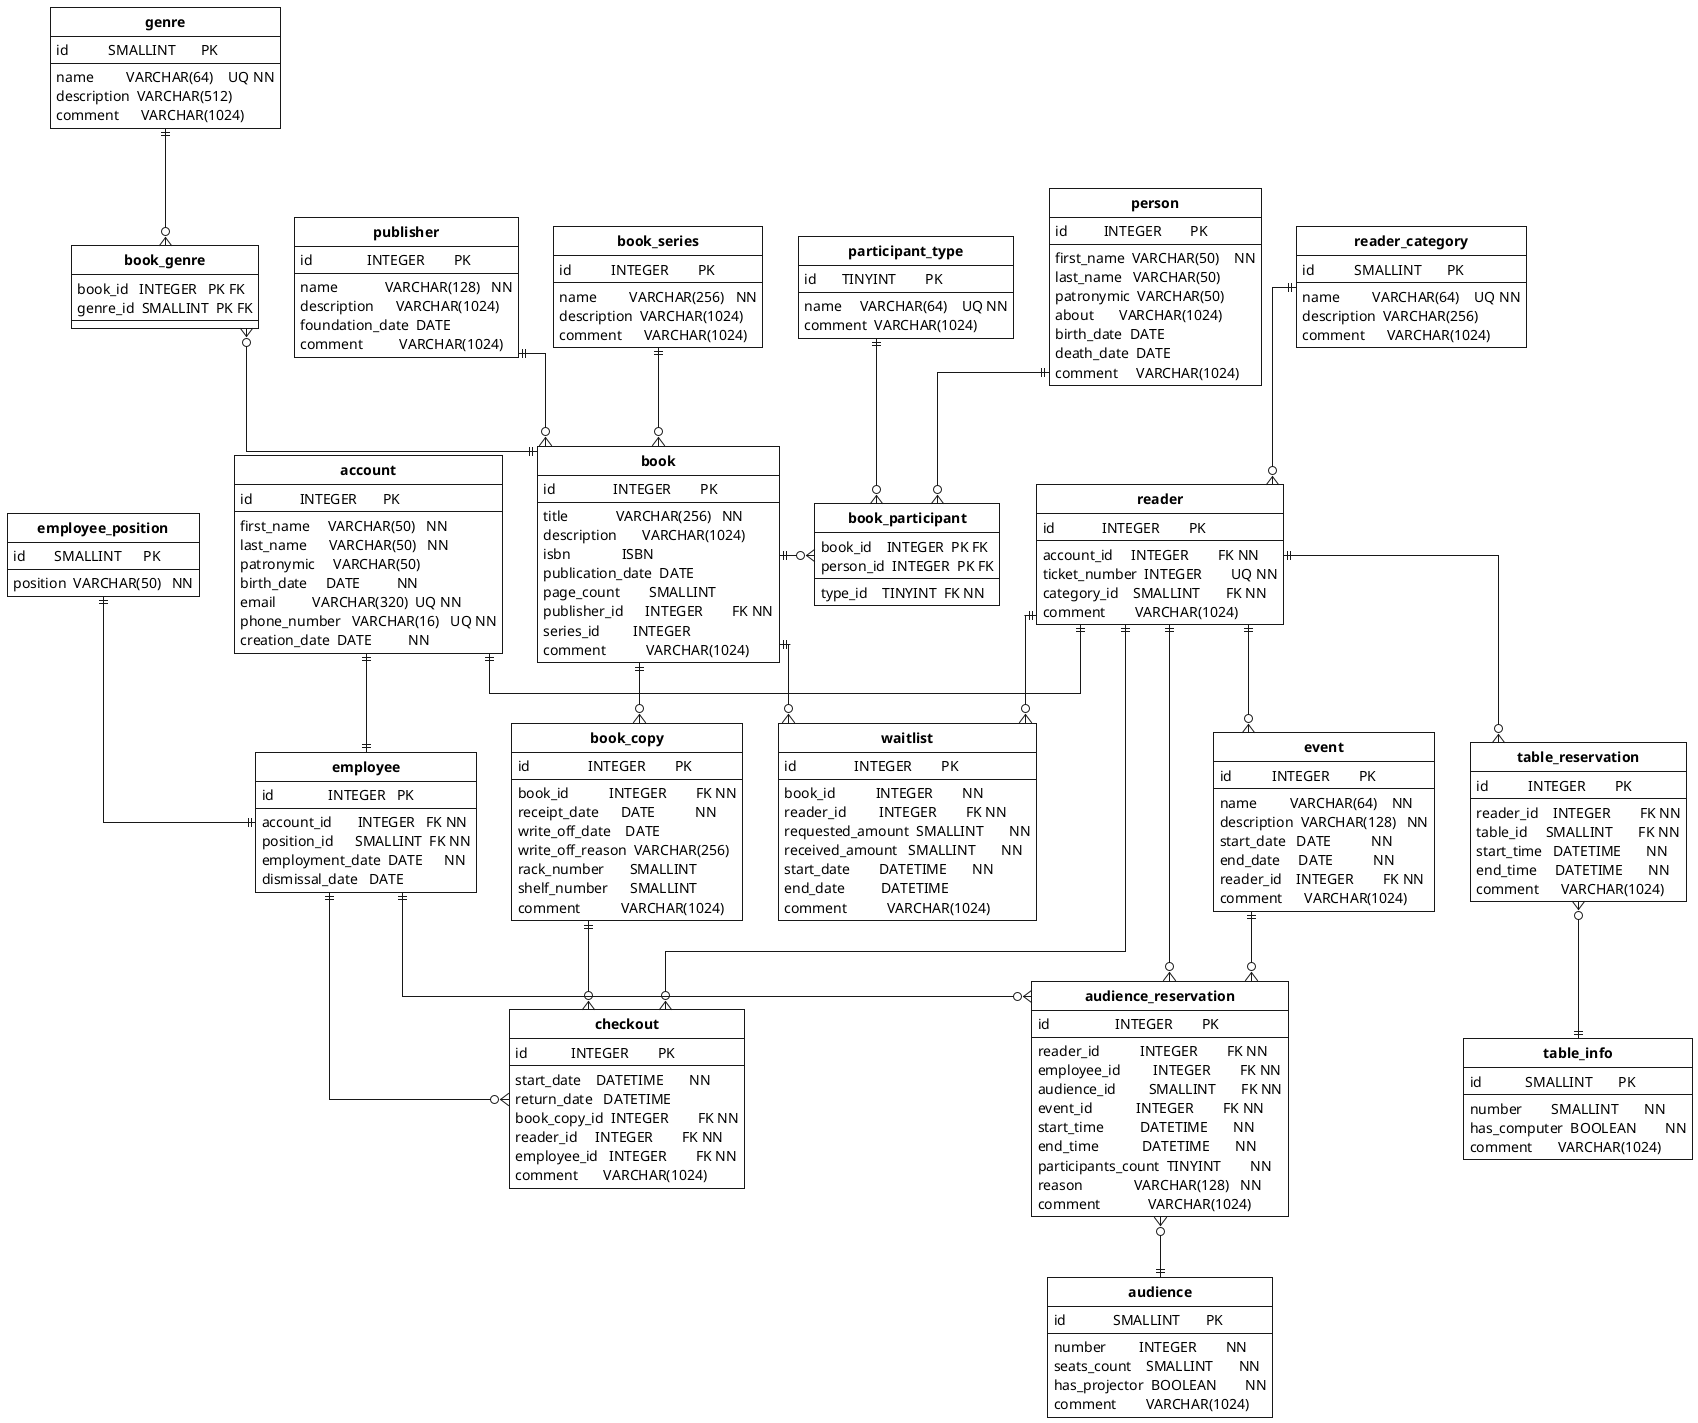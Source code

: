 @startuml

hide circle
' left to right direction
skinparam roundcorner 0
skinparam shadowing false
skinparam linetype ortho
skinparam FontSize 18
skinparam defaultFontName JetBrains Mono
' scale 1.5

skinparam class {
    BackgroundColor white
    BorderThickness 1.0
    FontStyle bold
}

!procedure column($name, $name_size, $type, $type_size, $constraints="")
    !while %strlen($name) < $name_size
        !$name = $name + " "
    !endwhile
    !while %strlen($type) < $type_size
        !$type = $type + " "
    !endwhile
    $name  $type  $constraints
!endprocedure

entity book {
    column(id,               16, INTEGER,         13, PK)
    --
    column(title,            16, 'VARCHAR(256)',  13, NN)
    column(description,      16, 'VARCHAR(1024)', 13)
    column(isbn,             16, ISBN,            13)
    column(publication_date, 16, DATE,            13)
    column(page_count,       16, SMALLINT,        13)
    column(publisher_id,     16, INTEGER,         13, 'FK NN')
    column(series_id,        16, INTEGER,         13)
    column(comment,          16, 'VARCHAR(1024)', 13)
}

entity genre {
    column(id,          11, SMALLINT,        13, PK)
    --
    column(name,        11, 'VARCHAR(64)',   13, 'UQ NN')
    column(description, 11, 'VARCHAR(512)',  13)
    column(comment,     11, 'VARCHAR(1024)', 13)
}

entity publisher {
    column(id,              15, INTEGER,         13, PK)
    --
    column(name,            15, 'VARCHAR(128)',  13, NN)
    column(description,     15, 'VARCHAR(1024)', 13)
    column(foundation_date, 15, DATE,            13)
    column(comment,         15, 'VARCHAR(1024)', 13)
}

entity book_genre {
    column(book_id,  8, INTEGER,  8, 'PK FK')
    column(genre_id, 8, SMALLINT, 8, 'PK FK')
    --
}

entity book_copy {
    column(id,               16, INTEGER,         13, PK)
    --
    column(book_id,          16, INTEGER,         13, 'FK NN')
    column(receipt_date,     16, DATE,            13, NN)
    column(write_off_date,   16, DATE,            13)
    column(write_off_reason, 16, 'VARCHAR(256)',  13)
    column(rack_number,      16, SMALLINT,        13)
    column(shelf_number,     16, SMALLINT,        13)
    column(comment,          16, 'VARCHAR(1024)', 13)
}

entity person {
    column(id,         10, INTEGER,         13, PK)
    --
    column(first_name, 10, 'VARCHAR(50)',   13, NN)
    column(last_name,  10, 'VARCHAR(50)',   13)
    column(patronymic, 10, 'VARCHAR(50)',   13)
    column(about,      10, 'VARCHAR(1024)', 13)
    column(birth_date, 10, DATE,            13)
    column(death_date, 10, DATE,            13)
    column(comment,    10, 'VARCHAR(1024)', 13)
}

entity participant_type {
    column(id,      7, TINYINT,         13, PK)
    --
    column(name,    7, 'VARCHAR(64)',   13, 'UQ NN')
    column(comment, 7, 'VARCHAR(1024)', 13)
}

entity book_participant {
    column(book_id,   9, INTEGER, 7, 'PK FK')
    column(person_id, 9, INTEGER, 7, 'PK FK')
    --
    column(type_id,   9, TINYINT, 7, 'FK NN')
}

entity reader_category {
    column(id,          11, SMALLINT,         13, PK)
    --
    column(name,        11, 'VARCHAR(64)',  13, 'UQ NN')
    column(description, 11, 'VARCHAR(256)', 13)
    column(comment,     11, 'VARCHAR(1024)', 13)
}

entity waitlist {
    column(id,               16, INTEGER,         13, PK)
    --
    column(book_id,          16, INTEGER,         13, 'NN')
    column(reader_id,        16, INTEGER,         13, 'FK NN')
    column(requested_amount, 16, SMALLINT,        13, NN)
    column(received_amount,  16, SMALLINT,        13, NN)
    column(start_date,       16, DATETIME,        13, NN)
    column(end_date,         16, DATETIME,        13)
    column(comment,          16, 'VARCHAR(1024)', 13)
}

entity checkout {
    column(id,           12, INTEGER,         13, PK)
    --
    column(start_date,   12, DATETIME,        13, NN)
    column(return_date,  12, DATETIME,        13)
    column(book_copy_id, 12, INTEGER,         13, 'FK NN')
    column(reader_id,    12, INTEGER,         13, 'FK NN')
    column(employee_id,  12, INTEGER,         13, 'FK NN')
    column(comment,      12, 'VARCHAR(1024)', 13)
}

entity book_series {
    column(id,          11, INTEGER,          13, PK)
    --
    column(name,        11, 'VARCHAR(256)',  13, NN)
    column(description, 11, 'VARCHAR(1024)', 13)
    column(comment,     11, 'VARCHAR(1024)', 13)
}

entity account {
    column(id,            13, INTEGER,        12, PK)
    --
    column(first_name,    13, 'VARCHAR(50)',  12, NN)
    column(last_name,     13, 'VARCHAR(50)',  12, NN)
    column(patronymic,    13, 'VARCHAR(50)',  12)
    column(birth_date,    13, DATE,           12, NN)
    column(email,         13, 'VARCHAR(320)', 12, 'UQ NN')
    column(phone_number,  13, 'VARCHAR(16)',  12, 'UQ NN')
    column(creation_date, 13, DATE,           12, NN)
}

entity reader {
    column(id,            13, INTEGER,         13, PK)
    --
    column(account_id,    13, INTEGER,         13, 'FK NN')
    column(ticket_number, 13, INTEGER,         13, 'UQ NN')
    column(category_id,   13, SMALLINT,        13, 'FK NN')
    column(comment,       13, 'VARCHAR(1024)', 13)
}

entity employee {
    column(id,              15, INTEGER,  8, PK)
    --
    column(account_id,      15, INTEGER,  8, 'FK NN')
    column(position_id,     15, SMALLINT, 8, 'FK NN')
    column(employment_date, 15, DATE,     8, NN)
    column(dismissal_date,  15, DATE,     8)
}

entity employee_position {
    column(id,       8, SMALLINT,      12, PK)
    --
    column(position, 8, 'VARCHAR(50)', 12, NN)
}

entity table_info {
    column(id,           12, SMALLINT,        13, PK)
    --
    column(number,       12, SMALLINT,        13, NN)
    column(has_computer, 12, BOOLEAN,         13, NN)
    column(comment,      12, 'VARCHAR(1024)', 13)
}

entity table_reservation {
    column(id,          11, INTEGER,         13, PK)
    --
    column(reader_id,   11, INTEGER,         13, 'FK NN')
    column(table_id,    11, SMALLINT,        13, 'FK NN')
    column(start_time,  11, DATETIME,        13, NN)
    column(end_time,    11, DATETIME,        13, NN)
    column(comment,     11, 'VARCHAR(1024)', 13)
}

entity audience {
    column(id,            13, SMALLINT,        13,  PK)
    --
    column(number,        13, INTEGER,         13, NN)
    column(seats_count,   13, SMALLINT,        13,  NN)
    column(has_projector, 13, BOOLEAN,         13, NN)
    column(comment,       13, 'VARCHAR(1024)', 13)
}

entity audience_reservation {
    column(id,                 18, INTEGER,         13, PK)
    --
    column(reader_id,          18, INTEGER,         13, 'FK NN')
    column(employee_id,        18, INTEGER,         13, 'FK NN')
    column(audience_id,        18, SMALLINT,        13, 'FK NN')
    column(event_id,           18, INTEGER,         13, 'FK NN')
    column(start_time,         18, DATETIME,        13, NN)
    column(end_time,           18, DATETIME,        13, NN)
    column(participants_count, 18, TINYINT,         13, NN)
    column(reason,             18, 'VARCHAR(128)',  13, NN)
    column(comment,            18, 'VARCHAR(1024)', 13)
}

entity event {
    column(id,          11, INTEGER,         13, PK)
    --
    column(name,        11, 'VARCHAR(64)',   13, NN)
    column(description, 11, 'VARCHAR(128)',  13, NN)
    column(start_date,  11, DATE,            13, NN)
    column(end_date,    11, DATE,            13, NN)
    column(reader_id,   11, INTEGER,         13, 'FK NN')
    column(comment,     11, 'VARCHAR(1024)', 13)
}

reader ||-up|| account
employee ||-up|| account
employee ||-up-|| employee_position

book ||-up-o{ book_genre
genre ||--o{ book_genre

book ||-left-o{ book_participant
person ||--o{ book_participant
participant_type ||--o{ book_participant

reader ||--o{ waitlist
book ||--o{ waitlist

publisher ||--o{ book

book_copy ||--o{ checkout
reader ||--o{ checkout
employee ||--o{ checkout

reader_category ||--o{ reader
book_series ||--o{ book
book ||-down-o{ book_copy

table_info ||-up-o{ table_reservation
reader ||--o{ table_reservation

audience ||-up-o{ audience_reservation
reader ||--o{ audience_reservation
employee ||--o{ audience_reservation
event ||--o{ audience_reservation

reader ||--o{ event

@enduml
